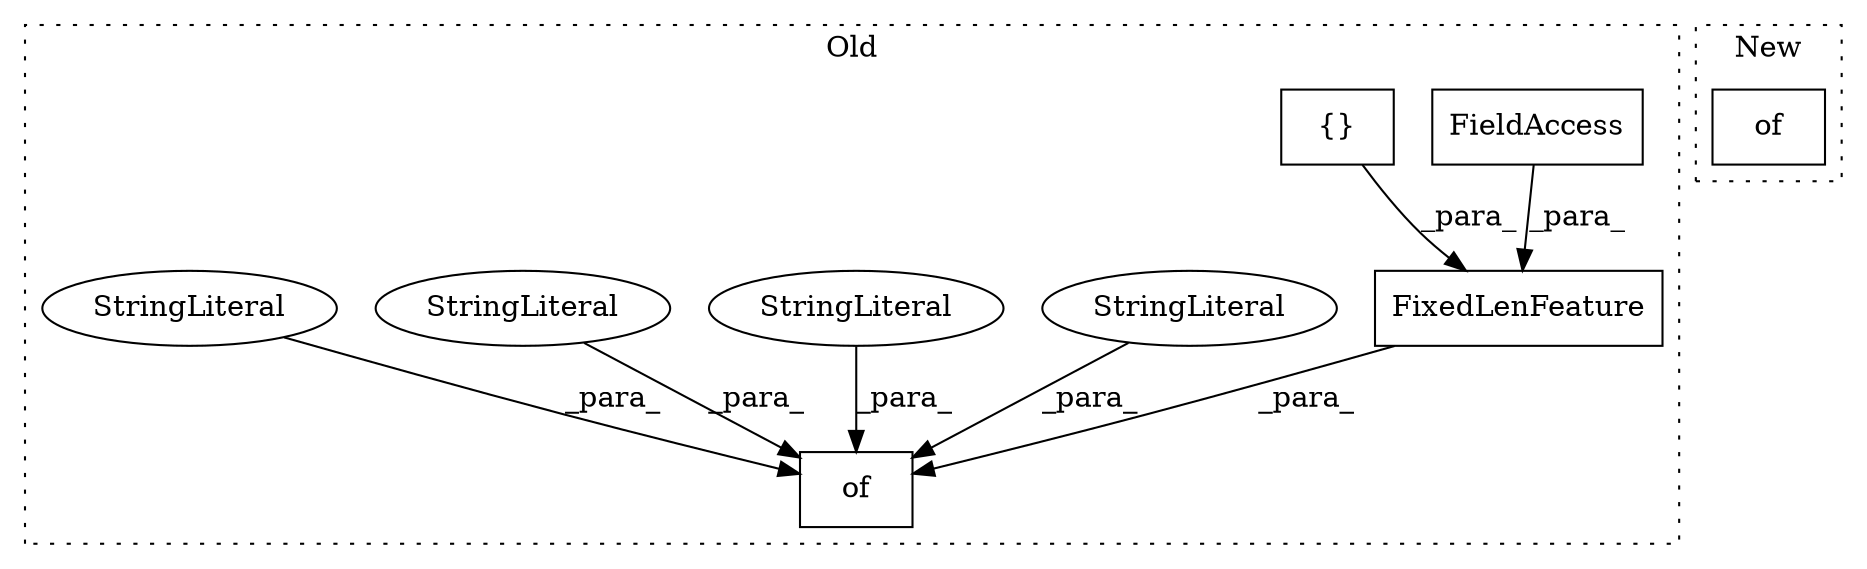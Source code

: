 digraph G {
subgraph cluster0 {
1 [label="FixedLenFeature" a="32" s="2682,2730" l="16,1" shape="box"];
3 [label="FieldAccess" a="22" s="2710" l="17" shape="box"];
4 [label="{}" a="4" s="2707" l="2" shape="box"];
5 [label="of" a="32" s="2352,3081" l="3,1" shape="box"];
6 [label="StringLiteral" a="45" s="2802" l="24" shape="ellipse"];
7 [label="StringLiteral" a="45" s="2652" l="18" shape="ellipse"];
8 [label="StringLiteral" a="45" s="2942" l="24" shape="ellipse"];
9 [label="StringLiteral" a="45" s="2462" l="14" shape="ellipse"];
label = "Old";
style="dotted";
}
subgraph cluster1 {
2 [label="of" a="32" s="2379,2568" l="3,1" shape="box"];
label = "New";
style="dotted";
}
1 -> 5 [label="_para_"];
3 -> 1 [label="_para_"];
4 -> 1 [label="_para_"];
6 -> 5 [label="_para_"];
7 -> 5 [label="_para_"];
8 -> 5 [label="_para_"];
9 -> 5 [label="_para_"];
}